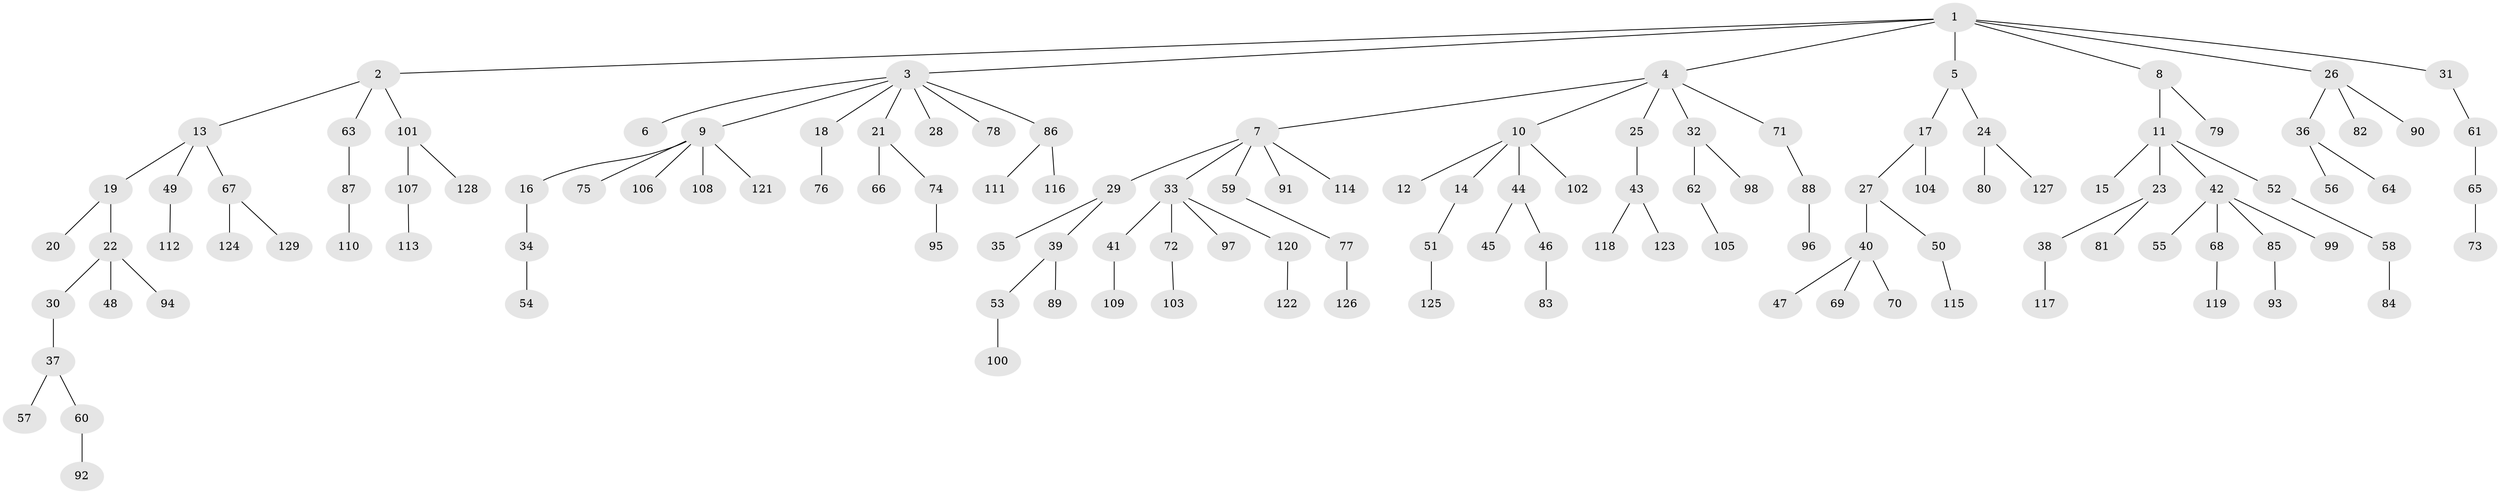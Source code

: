 // coarse degree distribution, {8: 0.022727272727272728, 4: 0.045454545454545456, 7: 0.022727272727272728, 6: 0.022727272727272728, 1: 0.6022727272727273, 2: 0.20454545454545456, 5: 0.03409090909090909, 3: 0.045454545454545456}
// Generated by graph-tools (version 1.1) at 2025/24/03/03/25 07:24:05]
// undirected, 129 vertices, 128 edges
graph export_dot {
graph [start="1"]
  node [color=gray90,style=filled];
  1;
  2;
  3;
  4;
  5;
  6;
  7;
  8;
  9;
  10;
  11;
  12;
  13;
  14;
  15;
  16;
  17;
  18;
  19;
  20;
  21;
  22;
  23;
  24;
  25;
  26;
  27;
  28;
  29;
  30;
  31;
  32;
  33;
  34;
  35;
  36;
  37;
  38;
  39;
  40;
  41;
  42;
  43;
  44;
  45;
  46;
  47;
  48;
  49;
  50;
  51;
  52;
  53;
  54;
  55;
  56;
  57;
  58;
  59;
  60;
  61;
  62;
  63;
  64;
  65;
  66;
  67;
  68;
  69;
  70;
  71;
  72;
  73;
  74;
  75;
  76;
  77;
  78;
  79;
  80;
  81;
  82;
  83;
  84;
  85;
  86;
  87;
  88;
  89;
  90;
  91;
  92;
  93;
  94;
  95;
  96;
  97;
  98;
  99;
  100;
  101;
  102;
  103;
  104;
  105;
  106;
  107;
  108;
  109;
  110;
  111;
  112;
  113;
  114;
  115;
  116;
  117;
  118;
  119;
  120;
  121;
  122;
  123;
  124;
  125;
  126;
  127;
  128;
  129;
  1 -- 2;
  1 -- 3;
  1 -- 4;
  1 -- 5;
  1 -- 8;
  1 -- 26;
  1 -- 31;
  2 -- 13;
  2 -- 63;
  2 -- 101;
  3 -- 6;
  3 -- 9;
  3 -- 18;
  3 -- 21;
  3 -- 28;
  3 -- 78;
  3 -- 86;
  4 -- 7;
  4 -- 10;
  4 -- 25;
  4 -- 32;
  4 -- 71;
  5 -- 17;
  5 -- 24;
  7 -- 29;
  7 -- 33;
  7 -- 59;
  7 -- 91;
  7 -- 114;
  8 -- 11;
  8 -- 79;
  9 -- 16;
  9 -- 75;
  9 -- 106;
  9 -- 108;
  9 -- 121;
  10 -- 12;
  10 -- 14;
  10 -- 44;
  10 -- 102;
  11 -- 15;
  11 -- 23;
  11 -- 42;
  11 -- 52;
  13 -- 19;
  13 -- 49;
  13 -- 67;
  14 -- 51;
  16 -- 34;
  17 -- 27;
  17 -- 104;
  18 -- 76;
  19 -- 20;
  19 -- 22;
  21 -- 66;
  21 -- 74;
  22 -- 30;
  22 -- 48;
  22 -- 94;
  23 -- 38;
  23 -- 81;
  24 -- 80;
  24 -- 127;
  25 -- 43;
  26 -- 36;
  26 -- 82;
  26 -- 90;
  27 -- 40;
  27 -- 50;
  29 -- 35;
  29 -- 39;
  30 -- 37;
  31 -- 61;
  32 -- 62;
  32 -- 98;
  33 -- 41;
  33 -- 72;
  33 -- 97;
  33 -- 120;
  34 -- 54;
  36 -- 56;
  36 -- 64;
  37 -- 57;
  37 -- 60;
  38 -- 117;
  39 -- 53;
  39 -- 89;
  40 -- 47;
  40 -- 69;
  40 -- 70;
  41 -- 109;
  42 -- 55;
  42 -- 68;
  42 -- 85;
  42 -- 99;
  43 -- 118;
  43 -- 123;
  44 -- 45;
  44 -- 46;
  46 -- 83;
  49 -- 112;
  50 -- 115;
  51 -- 125;
  52 -- 58;
  53 -- 100;
  58 -- 84;
  59 -- 77;
  60 -- 92;
  61 -- 65;
  62 -- 105;
  63 -- 87;
  65 -- 73;
  67 -- 124;
  67 -- 129;
  68 -- 119;
  71 -- 88;
  72 -- 103;
  74 -- 95;
  77 -- 126;
  85 -- 93;
  86 -- 111;
  86 -- 116;
  87 -- 110;
  88 -- 96;
  101 -- 107;
  101 -- 128;
  107 -- 113;
  120 -- 122;
}
